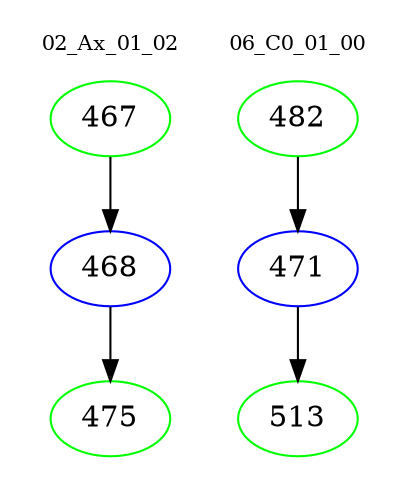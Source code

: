 digraph{
subgraph cluster_0 {
color = white
label = "02_Ax_01_02";
fontsize=10;
T0_467 [label="467", color="green"]
T0_467 -> T0_468 [color="black"]
T0_468 [label="468", color="blue"]
T0_468 -> T0_475 [color="black"]
T0_475 [label="475", color="green"]
}
subgraph cluster_1 {
color = white
label = "06_C0_01_00";
fontsize=10;
T1_482 [label="482", color="green"]
T1_482 -> T1_471 [color="black"]
T1_471 [label="471", color="blue"]
T1_471 -> T1_513 [color="black"]
T1_513 [label="513", color="green"]
}
}
